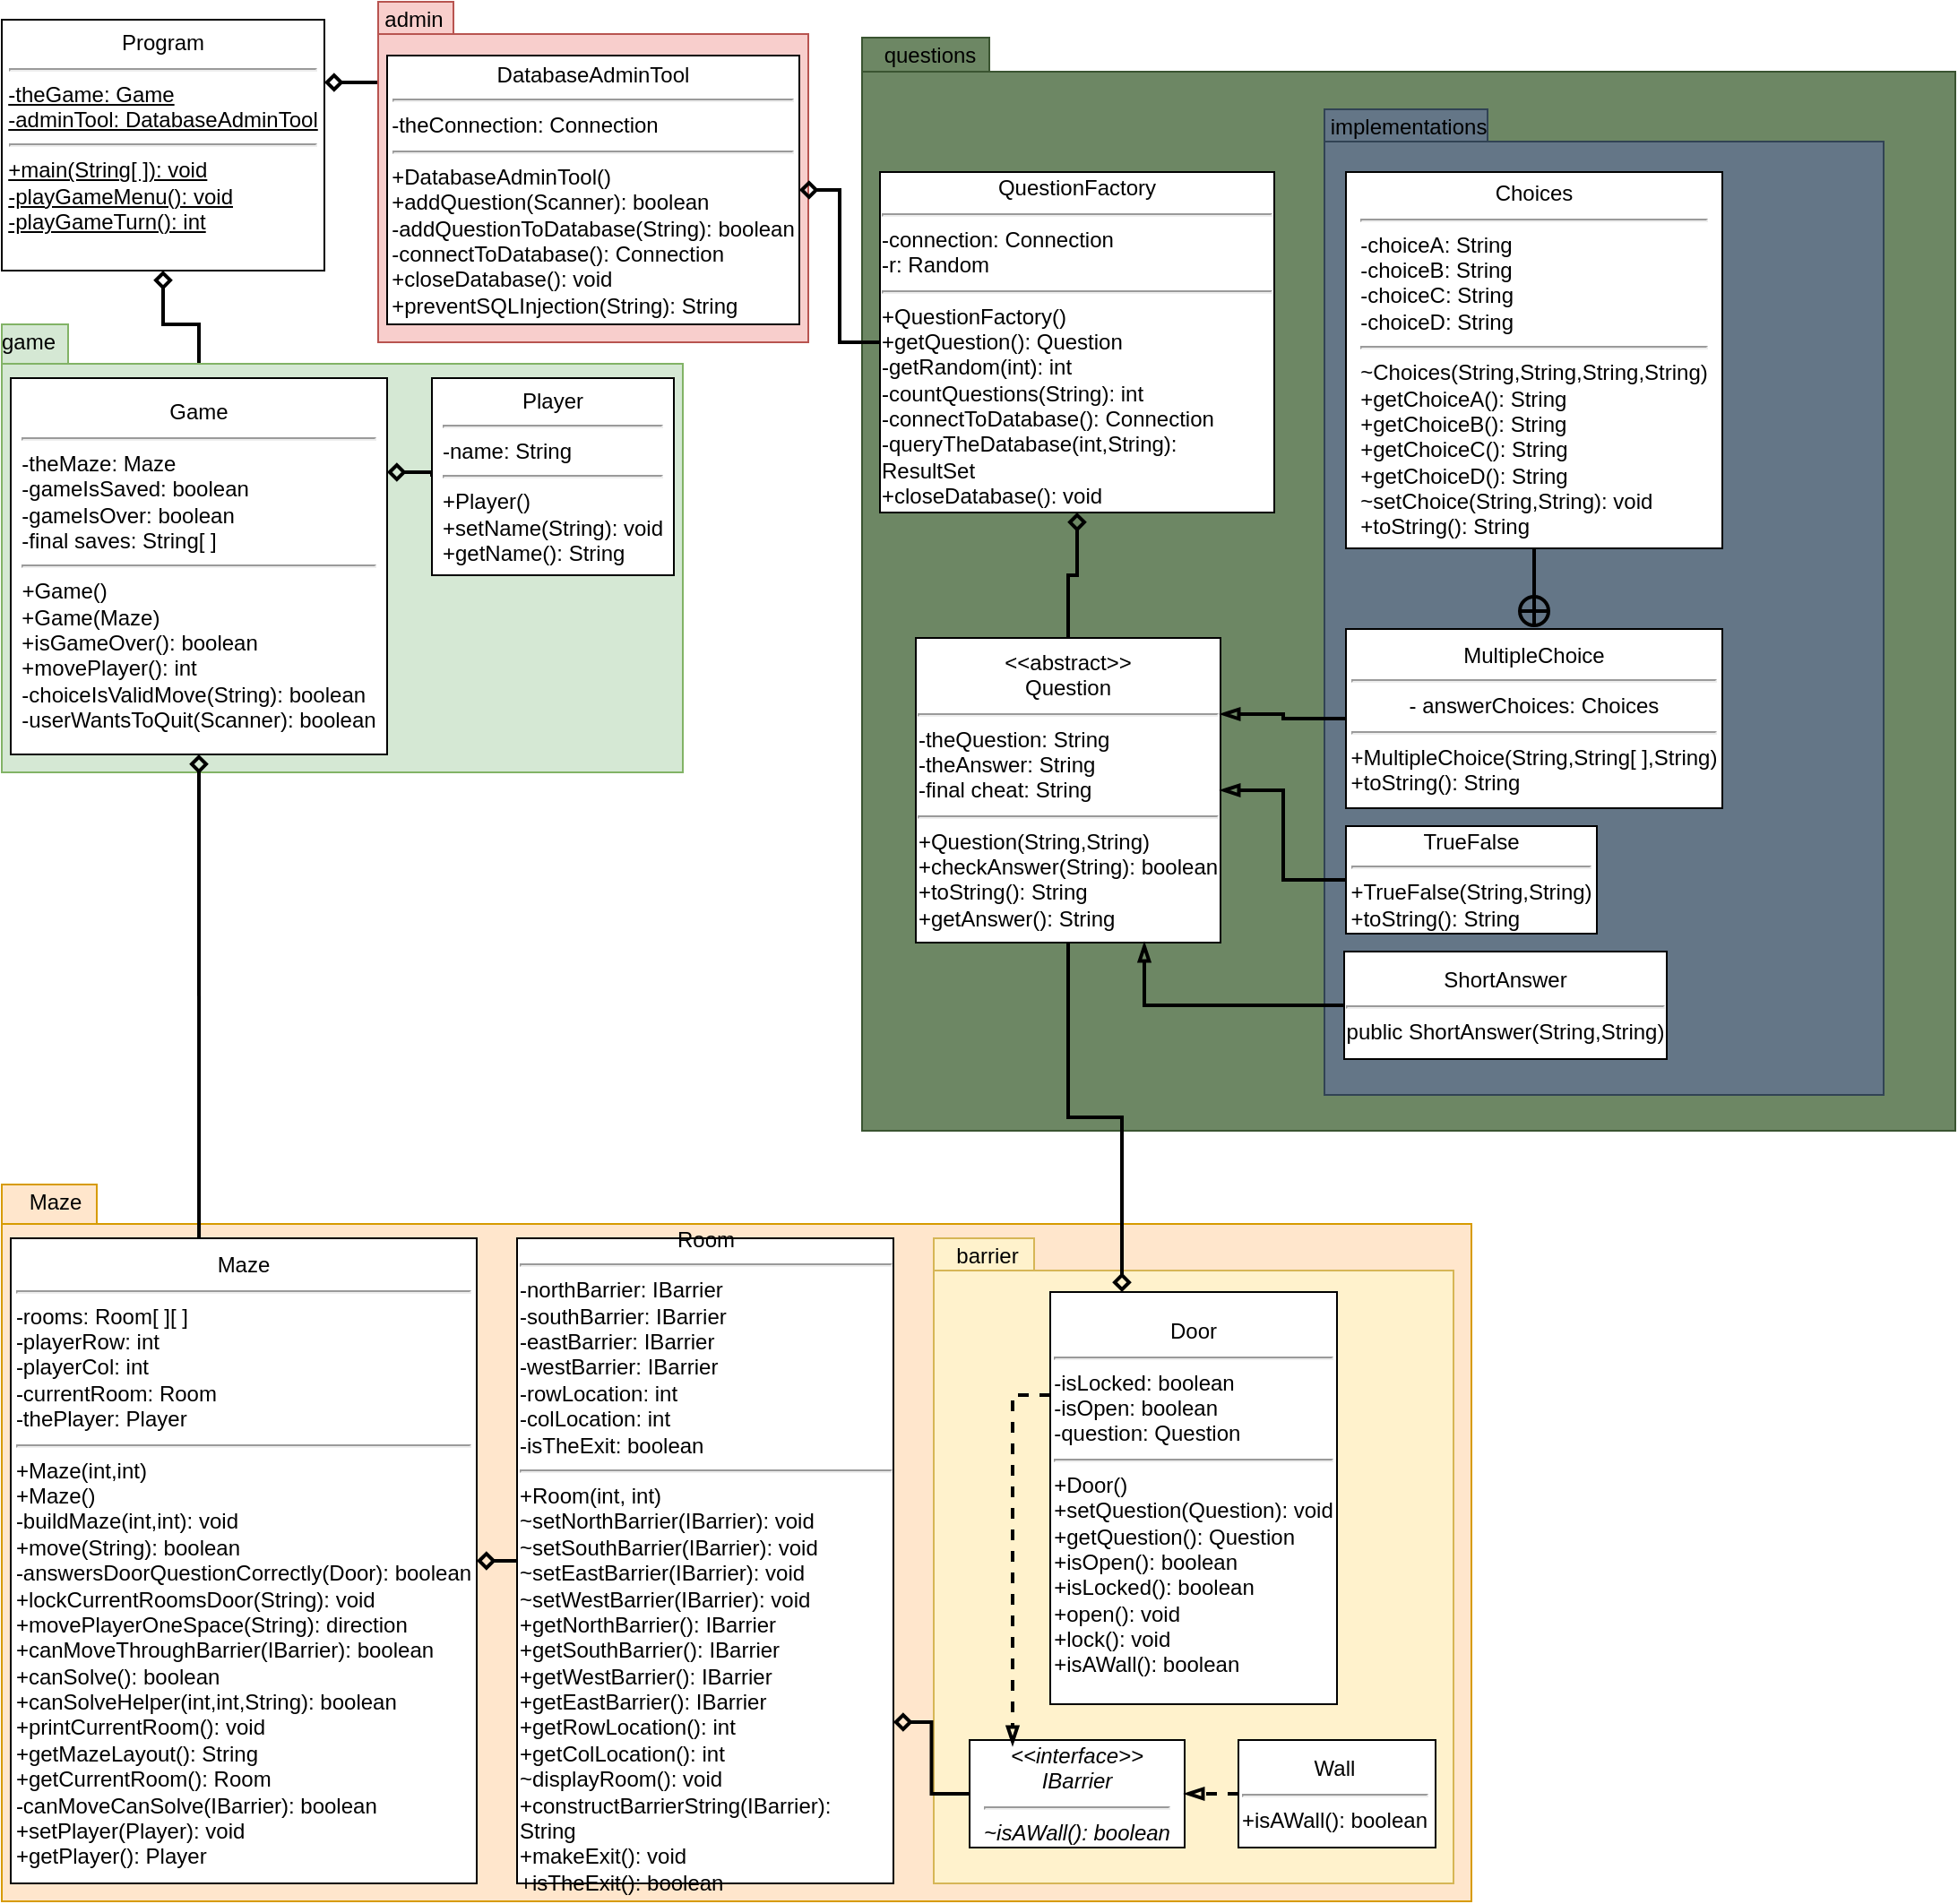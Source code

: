 <mxfile version="12.3.9" type="device" pages="1"><diagram id="ZL2UQIt_tTEJSknM8N-D" name="Page-1"><mxGraphModel dx="1038" dy="575" grid="1" gridSize="10" guides="1" tooltips="1" connect="1" arrows="1" fold="1" page="1" pageScale="1" pageWidth="850" pageHeight="1100" math="0" shadow="0"><root><mxCell id="0"/><mxCell id="1" parent="0"/><mxCell id="xHYXAECL-l1Zmg_uK4yf-15" value="" style="shape=folder;fontStyle=1;spacingTop=10;tabWidth=53;tabHeight=22;tabPosition=left;html=1;fillColor=#ffe6cc;strokeColor=#d79b00;" parent="1" vertex="1"><mxGeometry x="10" y="680" width="820" height="400" as="geometry"/></mxCell><mxCell id="xHYXAECL-l1Zmg_uK4yf-23" value="" style="shape=folder;fontStyle=1;spacingTop=10;tabWidth=56;tabHeight=18;tabPosition=left;html=1;fillColor=#fff2cc;strokeColor=#d6b656;" parent="1" vertex="1"><mxGeometry x="530" y="710" width="290" height="360" as="geometry"/></mxCell><mxCell id="xHYXAECL-l1Zmg_uK4yf-42" value="" style="shape=folder;fontStyle=1;spacingTop=10;tabWidth=71;tabHeight=19;tabPosition=left;html=1;fillColor=#6d8764;strokeColor=#3A5431;fontColor=#ffffff;" parent="1" vertex="1"><mxGeometry x="490" y="40" width="610" height="610" as="geometry"/></mxCell><mxCell id="xHYXAECL-l1Zmg_uK4yf-7" style="edgeStyle=orthogonalEdgeStyle;rounded=0;orthogonalLoop=1;jettySize=auto;html=1;exitX=1;exitY=0.25;exitDx=0;exitDy=0;entryX=0;entryY=0.153;entryDx=0;entryDy=0;entryPerimeter=0;startArrow=diamond;startFill=0;endArrow=none;endFill=0;strokeWidth=2;" parent="1" source="xHYXAECL-l1Zmg_uK4yf-1" target="xHYXAECL-l1Zmg_uK4yf-4" edge="1"><mxGeometry relative="1" as="geometry"/></mxCell><mxCell id="xHYXAECL-l1Zmg_uK4yf-63" style="edgeStyle=orthogonalEdgeStyle;rounded=0;jumpStyle=none;orthogonalLoop=1;jettySize=auto;html=1;exitX=0.5;exitY=1;exitDx=0;exitDy=0;entryX=0.5;entryY=0;entryDx=0;entryDy=0;startArrow=diamond;startFill=0;endArrow=none;endFill=0;strokeWidth=2;" parent="1" source="xHYXAECL-l1Zmg_uK4yf-1" target="xHYXAECL-l1Zmg_uK4yf-12" edge="1"><mxGeometry relative="1" as="geometry"/></mxCell><mxCell id="xHYXAECL-l1Zmg_uK4yf-1" value="&lt;div&gt;Program&lt;/div&gt;&lt;div&gt;&lt;hr&gt;&lt;div align=&quot;left&quot;&gt;&lt;u&gt;-theGame: Game&lt;/u&gt;&lt;/div&gt;&lt;div align=&quot;left&quot;&gt;&lt;u&gt;-adminTool: DatabaseAdminTool&lt;br&gt;&lt;/u&gt;&lt;/div&gt;&lt;div align=&quot;left&quot;&gt;&lt;hr&gt;&lt;u&gt;+main(String[ ]): void&lt;/u&gt;&lt;/div&gt;&lt;/div&gt;&lt;div align=&quot;left&quot;&gt;&lt;u&gt;-playGameMenu(): void&lt;/u&gt;&lt;/div&gt;&lt;div align=&quot;left&quot;&gt;&lt;u&gt;-playGameTurn(): int&lt;/u&gt;&lt;br&gt;&lt;/div&gt;&lt;div&gt;&lt;br&gt;&lt;/div&gt;" style="rounded=0;whiteSpace=wrap;html=1;" parent="1" vertex="1"><mxGeometry x="10" y="30" width="180" height="140" as="geometry"/></mxCell><mxCell id="xHYXAECL-l1Zmg_uK4yf-2" value="" style="shape=folder;fontStyle=1;spacingTop=10;tabWidth=42;tabHeight=18;tabPosition=left;html=1;fillColor=#f8cecc;strokeColor=#b85450;" parent="1" vertex="1"><mxGeometry x="220" y="20" width="240" height="190" as="geometry"/></mxCell><mxCell id="xHYXAECL-l1Zmg_uK4yf-3" value="admin" style="text;html=1;strokeColor=none;fillColor=none;align=center;verticalAlign=middle;whiteSpace=wrap;rounded=0;" parent="1" vertex="1"><mxGeometry x="220" y="20" width="40" height="20" as="geometry"/></mxCell><mxCell id="xHYXAECL-l1Zmg_uK4yf-54" style="edgeStyle=orthogonalEdgeStyle;rounded=0;jumpStyle=none;orthogonalLoop=1;jettySize=auto;html=1;exitX=1;exitY=0.5;exitDx=0;exitDy=0;entryX=0;entryY=0.5;entryDx=0;entryDy=0;startArrow=diamond;startFill=0;endArrow=none;endFill=0;strokeWidth=2;" parent="1" source="xHYXAECL-l1Zmg_uK4yf-4" target="xHYXAECL-l1Zmg_uK4yf-39" edge="1"><mxGeometry relative="1" as="geometry"/></mxCell><mxCell id="xHYXAECL-l1Zmg_uK4yf-4" value="&lt;div&gt;DatabaseAdminTool&lt;/div&gt;&lt;div&gt;&lt;hr&gt;&lt;div align=&quot;left&quot;&gt;-theConnection: Connection&lt;/div&gt;&lt;/div&gt;&lt;div align=&quot;left&quot;&gt;&lt;hr&gt;+DatabaseAdminTool()&lt;/div&gt;&lt;div align=&quot;left&quot;&gt;+addQuestion(Scanner): boolean&lt;/div&gt;&lt;div align=&quot;left&quot;&gt;-addQuestionToDatabase(String): boolean&lt;/div&gt;&lt;div align=&quot;left&quot;&gt;-connectToDatabase(): Connection&lt;/div&gt;&lt;div align=&quot;left&quot;&gt;+closeDatabase(): void&lt;/div&gt;&lt;div align=&quot;left&quot;&gt;+preventSQLInjection(String): String&lt;br&gt;&lt;/div&gt;" style="rounded=0;whiteSpace=wrap;html=1;" parent="1" vertex="1"><mxGeometry x="225" y="50" width="230" height="150" as="geometry"/></mxCell><mxCell id="xHYXAECL-l1Zmg_uK4yf-8" value="" style="shape=folder;fontStyle=1;spacingTop=10;tabWidth=37;tabHeight=22;tabPosition=left;html=1;fillColor=#d5e8d4;strokeColor=#82b366;" parent="1" vertex="1"><mxGeometry x="10" y="200" width="380" height="250" as="geometry"/></mxCell><mxCell id="xHYXAECL-l1Zmg_uK4yf-9" value="game" style="text;html=1;strokeColor=none;fillColor=none;align=center;verticalAlign=middle;whiteSpace=wrap;rounded=0;" parent="1" vertex="1"><mxGeometry x="10" y="200" width="30" height="20" as="geometry"/></mxCell><mxCell id="xHYXAECL-l1Zmg_uK4yf-14" style="edgeStyle=orthogonalEdgeStyle;rounded=0;orthogonalLoop=1;jettySize=auto;html=1;exitX=1;exitY=0.25;exitDx=0;exitDy=0;entryX=0;entryY=0.5;entryDx=0;entryDy=0;startArrow=diamond;startFill=0;endArrow=none;endFill=0;strokeWidth=2;" parent="1" source="xHYXAECL-l1Zmg_uK4yf-12" target="xHYXAECL-l1Zmg_uK4yf-13" edge="1"><mxGeometry relative="1" as="geometry"/></mxCell><mxCell id="xHYXAECL-l1Zmg_uK4yf-19" style="edgeStyle=orthogonalEdgeStyle;rounded=0;orthogonalLoop=1;jettySize=auto;html=1;exitX=0.5;exitY=1;exitDx=0;exitDy=0;entryX=0.404;entryY=0.014;entryDx=0;entryDy=0;entryPerimeter=0;startArrow=diamond;startFill=0;endArrow=none;endFill=0;strokeWidth=2;" parent="1" source="xHYXAECL-l1Zmg_uK4yf-12" target="xHYXAECL-l1Zmg_uK4yf-17" edge="1"><mxGeometry relative="1" as="geometry"/></mxCell><mxCell id="xHYXAECL-l1Zmg_uK4yf-12" value="&lt;div&gt;Game&lt;/div&gt;&lt;div&gt;&lt;hr&gt;&lt;div align=&quot;left&quot;&gt;-theMaze: Maze&lt;/div&gt;&lt;/div&gt;&lt;div align=&quot;left&quot;&gt;-gameIsSaved: boolean&lt;/div&gt;&lt;div align=&quot;left&quot;&gt;-gameIsOver: boolean&lt;/div&gt;&lt;div align=&quot;left&quot;&gt;-final saves: String[ ]&lt;/div&gt;&lt;div align=&quot;left&quot;&gt;&lt;hr&gt;&lt;i&gt;+&lt;/i&gt;Game()&lt;/div&gt;&lt;div align=&quot;left&quot;&gt;+Game(Maze)&lt;/div&gt;&lt;div align=&quot;left&quot;&gt;+isGameOver(): boolean&lt;/div&gt;&lt;div align=&quot;left&quot;&gt;+movePlayer(): int&lt;br&gt;&lt;/div&gt;&lt;div align=&quot;left&quot;&gt;-choiceIsValidMove(String): boolean&lt;/div&gt;&lt;div align=&quot;left&quot;&gt;-userWantsToQuit(Scanner): boolean&lt;br&gt;&lt;/div&gt;" style="whiteSpace=wrap;html=1;aspect=fixed;" parent="1" vertex="1"><mxGeometry x="15" y="230" width="210" height="210" as="geometry"/></mxCell><mxCell id="xHYXAECL-l1Zmg_uK4yf-13" value="&lt;div&gt;Player&lt;/div&gt;&lt;div&gt;&lt;hr&gt;&lt;div align=&quot;left&quot;&gt;-name: String&lt;/div&gt;&lt;/div&gt;&lt;div align=&quot;left&quot;&gt;&lt;hr&gt;+Player()&lt;/div&gt;&lt;div align=&quot;left&quot;&gt;+setName(String): void&lt;/div&gt;&lt;div align=&quot;left&quot;&gt;+getName(): String&lt;br&gt;&lt;/div&gt;" style="rounded=0;whiteSpace=wrap;html=1;" parent="1" vertex="1"><mxGeometry x="250" y="230" width="135" height="110" as="geometry"/></mxCell><mxCell id="xHYXAECL-l1Zmg_uK4yf-16" value="Maze" style="text;html=1;strokeColor=none;fillColor=none;align=center;verticalAlign=middle;whiteSpace=wrap;rounded=0;" parent="1" vertex="1"><mxGeometry x="20" y="680" width="40" height="20" as="geometry"/></mxCell><mxCell id="xHYXAECL-l1Zmg_uK4yf-22" style="edgeStyle=orthogonalEdgeStyle;rounded=0;orthogonalLoop=1;jettySize=auto;html=1;exitX=1;exitY=0.5;exitDx=0;exitDy=0;entryX=0;entryY=0.5;entryDx=0;entryDy=0;startArrow=diamond;startFill=0;endArrow=none;endFill=0;strokeWidth=2;" parent="1" source="xHYXAECL-l1Zmg_uK4yf-17" target="xHYXAECL-l1Zmg_uK4yf-18" edge="1"><mxGeometry relative="1" as="geometry"/></mxCell><mxCell id="xHYXAECL-l1Zmg_uK4yf-17" value="&lt;div&gt;Maze&lt;/div&gt;&lt;div&gt;&lt;hr&gt;&lt;div align=&quot;left&quot;&gt;-rooms: Room[ ][ ]&lt;/div&gt;&lt;div align=&quot;left&quot;&gt;-playerRow: int&lt;/div&gt;&lt;div align=&quot;left&quot;&gt;-playerCol: int&lt;/div&gt;&lt;div align=&quot;left&quot;&gt;-currentRoom: Room&lt;/div&gt;&lt;div align=&quot;left&quot;&gt;-thePlayer: Player&lt;/div&gt;&lt;div align=&quot;left&quot;&gt;&lt;hr&gt;+Maze(int,int)&lt;/div&gt;&lt;div align=&quot;left&quot;&gt;+Maze()&lt;br&gt;&lt;/div&gt;&lt;div align=&quot;left&quot;&gt;-buildMaze(int,int): void&lt;/div&gt;&lt;div align=&quot;left&quot;&gt;+move(String): boolean&lt;/div&gt;&lt;div align=&quot;left&quot;&gt;-answersDoorQuestionCorrectly(Door): boolean&lt;/div&gt;&lt;div align=&quot;left&quot;&gt;+lockCurrentRoomsDoor(String): void&lt;/div&gt;&lt;div align=&quot;left&quot;&gt;+movePlayerOneSpace(String): direction&lt;/div&gt;&lt;div align=&quot;left&quot;&gt;+canMoveThroughBarrier(IBarrier): boolean&lt;/div&gt;&lt;div align=&quot;left&quot;&gt;+canSolve(): boolean&lt;/div&gt;&lt;div align=&quot;left&quot;&gt;+canSolveHelper(int,int,String): boolean&lt;/div&gt;&lt;div align=&quot;left&quot;&gt;+printCurrentRoom(): void&lt;/div&gt;&lt;div align=&quot;left&quot;&gt;+getMazeLayout(): String&lt;/div&gt;&lt;div align=&quot;left&quot;&gt;+getCurrentRoom(): Room&lt;/div&gt;&lt;div align=&quot;left&quot;&gt;-canMoveCanSolve(IBarrier): boolean&lt;/div&gt;&lt;div align=&quot;left&quot;&gt;+setPlayer(Player): void&lt;/div&gt;&lt;div align=&quot;left&quot;&gt;+getPlayer(): Player&lt;br&gt;&lt;/div&gt;&lt;/div&gt;" style="rounded=0;whiteSpace=wrap;html=1;" parent="1" vertex="1"><mxGeometry x="15" y="710" width="260" height="360" as="geometry"/></mxCell><mxCell id="xHYXAECL-l1Zmg_uK4yf-50" style="edgeStyle=orthogonalEdgeStyle;rounded=0;jumpStyle=none;orthogonalLoop=1;jettySize=auto;html=1;exitX=1;exitY=0.75;exitDx=0;exitDy=0;entryX=0;entryY=0.5;entryDx=0;entryDy=0;startArrow=diamond;startFill=0;endArrow=none;endFill=0;strokeWidth=2;" parent="1" source="xHYXAECL-l1Zmg_uK4yf-18" target="xHYXAECL-l1Zmg_uK4yf-26" edge="1"><mxGeometry relative="1" as="geometry"/></mxCell><mxCell id="xHYXAECL-l1Zmg_uK4yf-18" value="&lt;div&gt;Room&lt;/div&gt;&lt;div&gt;&lt;hr&gt;&lt;div align=&quot;left&quot;&gt;-northBarrier: IBarrier&lt;/div&gt;&lt;/div&gt;&lt;div align=&quot;left&quot;&gt;-southBarrier: IBarrier&lt;/div&gt;&lt;div align=&quot;left&quot;&gt;-eastBarrier: IBarrier&lt;/div&gt;&lt;div align=&quot;left&quot;&gt;-westBarrier: IBarrier&lt;/div&gt;&lt;div align=&quot;left&quot;&gt;-rowLocation: int&lt;/div&gt;&lt;div align=&quot;left&quot;&gt;-colLocation: int&lt;br&gt;&lt;/div&gt;&lt;div align=&quot;left&quot;&gt;-isTheExit: boolean&lt;/div&gt;&lt;div align=&quot;left&quot;&gt;&lt;hr&gt;+Room(int, int)&lt;/div&gt;&lt;div align=&quot;left&quot;&gt;~setNorthBarrier(IBarrier): void&lt;/div&gt;&lt;div align=&quot;left&quot;&gt;~setSouthBarrier(IBarrier): void&lt;/div&gt;&lt;div align=&quot;left&quot;&gt;~setEastBarrier(IBarrier): void&lt;/div&gt;&lt;div align=&quot;left&quot;&gt;~setWestBarrier(IBarrier): void&lt;/div&gt;&lt;div align=&quot;left&quot;&gt;+getNorthBarrier(): IBarrier&lt;/div&gt;&lt;div align=&quot;left&quot;&gt;+getSouthBarrier(): IBarrier&lt;/div&gt;&lt;div align=&quot;left&quot;&gt;+getWestBarrier(): IBarrier&lt;/div&gt;&lt;div align=&quot;left&quot;&gt;+getEastBarrier(): IBarrier&lt;/div&gt;&lt;div align=&quot;left&quot;&gt;+getRowLocation(): int&lt;/div&gt;&lt;div align=&quot;left&quot;&gt;+getColLocation(): int&lt;br&gt;&lt;/div&gt;&lt;div align=&quot;left&quot;&gt;~displayRoom(): void&lt;/div&gt;&lt;div align=&quot;left&quot;&gt;+constructBarrierString(IBarrier): String&lt;/div&gt;&lt;div align=&quot;left&quot;&gt;+makeExit(): void&lt;/div&gt;&lt;div align=&quot;left&quot;&gt;+isTheExit(): boolean&lt;br&gt;&lt;/div&gt;" style="rounded=0;whiteSpace=wrap;html=1;" parent="1" vertex="1"><mxGeometry x="297.5" y="710" width="210" height="360" as="geometry"/></mxCell><mxCell id="xHYXAECL-l1Zmg_uK4yf-25" value="barrier" style="text;html=1;strokeColor=none;fillColor=none;align=center;verticalAlign=middle;whiteSpace=wrap;rounded=0;" parent="1" vertex="1"><mxGeometry x="540" y="710" width="40" height="20" as="geometry"/></mxCell><mxCell id="xHYXAECL-l1Zmg_uK4yf-26" value="&lt;div&gt;&lt;i&gt;&amp;lt;&amp;lt;interface&amp;gt;&amp;gt;&lt;/i&gt;&lt;/div&gt;&lt;div&gt;&lt;i&gt;IBarrier&lt;/i&gt;&lt;/div&gt;&lt;div&gt;&lt;hr&gt;&lt;div align=&quot;left&quot;&gt;&lt;i&gt;~isAWall(): boolean&lt;/i&gt;&lt;br&gt;&lt;/div&gt;&lt;/div&gt;" style="rounded=0;whiteSpace=wrap;html=1;" parent="1" vertex="1"><mxGeometry x="550" y="990" width="120" height="60" as="geometry"/></mxCell><mxCell id="xHYXAECL-l1Zmg_uK4yf-38" style="edgeStyle=orthogonalEdgeStyle;rounded=0;jumpStyle=none;orthogonalLoop=1;jettySize=auto;html=1;exitX=0;exitY=0.25;exitDx=0;exitDy=0;entryX=0.2;entryY=0.05;entryDx=0;entryDy=0;entryPerimeter=0;startArrow=none;startFill=0;endArrow=blockThin;endFill=0;strokeWidth=2;dashed=1;" parent="1" source="xHYXAECL-l1Zmg_uK4yf-27" target="xHYXAECL-l1Zmg_uK4yf-26" edge="1"><mxGeometry relative="1" as="geometry"/></mxCell><mxCell id="xHYXAECL-l1Zmg_uK4yf-52" style="edgeStyle=orthogonalEdgeStyle;rounded=0;jumpStyle=none;orthogonalLoop=1;jettySize=auto;html=1;exitX=0.25;exitY=0;exitDx=0;exitDy=0;entryX=0.5;entryY=1;entryDx=0;entryDy=0;startArrow=diamond;startFill=0;endArrow=none;endFill=0;strokeWidth=2;" parent="1" source="xHYXAECL-l1Zmg_uK4yf-27" target="xHYXAECL-l1Zmg_uK4yf-43" edge="1"><mxGeometry relative="1" as="geometry"/></mxCell><mxCell id="xHYXAECL-l1Zmg_uK4yf-27" value="&lt;div&gt;Door&lt;/div&gt;&lt;div&gt;&lt;hr&gt;&lt;div align=&quot;left&quot;&gt;-isLocked: boolean&lt;/div&gt;&lt;/div&gt;&lt;div align=&quot;left&quot;&gt;-isOpen: boolean&lt;/div&gt;&lt;div align=&quot;left&quot;&gt;-question: Question&lt;/div&gt;&lt;div align=&quot;left&quot;&gt;&lt;hr&gt;+Door()&lt;/div&gt;&lt;div align=&quot;left&quot;&gt;+setQuestion(Question): void&lt;/div&gt;&lt;div align=&quot;left&quot;&gt;+getQuestion(): Question&lt;/div&gt;&lt;div align=&quot;left&quot;&gt;+isOpen(): boolean&lt;/div&gt;&lt;div align=&quot;left&quot;&gt;+isLocked(): boolean&lt;/div&gt;&lt;div align=&quot;left&quot;&gt;+open(): void&lt;/div&gt;&lt;div align=&quot;left&quot;&gt;+lock(): void&lt;/div&gt;&lt;div align=&quot;left&quot;&gt;+isAWall(): boolean&lt;br&gt;&lt;/div&gt;" style="rounded=0;whiteSpace=wrap;html=1;" parent="1" vertex="1"><mxGeometry x="595" y="740" width="160" height="230" as="geometry"/></mxCell><mxCell id="xHYXAECL-l1Zmg_uK4yf-32" style="edgeStyle=orthogonalEdgeStyle;rounded=0;orthogonalLoop=1;jettySize=auto;html=1;exitX=0;exitY=0.5;exitDx=0;exitDy=0;entryX=1;entryY=0.5;entryDx=0;entryDy=0;dashed=1;startArrow=none;startFill=0;endArrow=blockThin;endFill=0;strokeWidth=2;" parent="1" source="xHYXAECL-l1Zmg_uK4yf-28" target="xHYXAECL-l1Zmg_uK4yf-26" edge="1"><mxGeometry relative="1" as="geometry"/></mxCell><mxCell id="xHYXAECL-l1Zmg_uK4yf-28" value="&lt;div align=&quot;center&quot;&gt;Wall&lt;/div&gt;&lt;div align=&quot;left&quot;&gt;&lt;hr&gt;&lt;div&gt;+isAWall(): boolean&lt;br&gt;&lt;/div&gt;&lt;/div&gt;" style="rounded=0;whiteSpace=wrap;html=1;align=left;" parent="1" vertex="1"><mxGeometry x="700" y="990" width="110" height="60" as="geometry"/></mxCell><mxCell id="xHYXAECL-l1Zmg_uK4yf-53" style="edgeStyle=orthogonalEdgeStyle;rounded=0;jumpStyle=none;orthogonalLoop=1;jettySize=auto;html=1;exitX=0.5;exitY=1;exitDx=0;exitDy=0;entryX=0.5;entryY=0;entryDx=0;entryDy=0;startArrow=diamond;startFill=0;endArrow=none;endFill=0;strokeWidth=2;" parent="1" source="xHYXAECL-l1Zmg_uK4yf-39" target="xHYXAECL-l1Zmg_uK4yf-43" edge="1"><mxGeometry relative="1" as="geometry"/></mxCell><mxCell id="xHYXAECL-l1Zmg_uK4yf-39" value="&lt;div&gt;QuestionFactory&lt;/div&gt;&lt;div&gt;&lt;hr&gt;&lt;div align=&quot;left&quot;&gt;-connection: Connection&lt;/div&gt;&lt;/div&gt;&lt;div align=&quot;left&quot;&gt;-r: Random&lt;/div&gt;&lt;div align=&quot;left&quot;&gt;&lt;hr&gt;+QuestionFactory()&lt;/div&gt;&lt;div align=&quot;left&quot;&gt;+getQuestion(): Question&lt;/div&gt;&lt;div align=&quot;left&quot;&gt;-getRandom(int): int&lt;/div&gt;&lt;div align=&quot;left&quot;&gt;-countQuestions(String): int&lt;/div&gt;&lt;div align=&quot;left&quot;&gt;-connectToDatabase(): Connection&lt;/div&gt;&lt;div align=&quot;left&quot;&gt;-queryTheDatabase(int,String): ResultSet&lt;br&gt;&lt;/div&gt;&lt;div align=&quot;left&quot;&gt;+closeDatabase(): void&lt;br&gt;&lt;/div&gt;" style="rounded=0;whiteSpace=wrap;html=1;strokeWidth=1;" parent="1" vertex="1"><mxGeometry x="500" y="115" width="220" height="190" as="geometry"/></mxCell><mxCell id="xHYXAECL-l1Zmg_uK4yf-43" value="&lt;div&gt;&amp;lt;&amp;lt;abstract&amp;gt;&amp;gt;&lt;/div&gt;&lt;div&gt;Question&lt;/div&gt;&lt;div&gt;&lt;hr&gt;&lt;div align=&quot;left&quot;&gt;-theQuestion: String&lt;/div&gt;&lt;/div&gt;&lt;div align=&quot;left&quot;&gt;-theAnswer: String&lt;/div&gt;&lt;div align=&quot;left&quot;&gt;-final cheat: String&lt;/div&gt;&lt;div align=&quot;left&quot;&gt;&lt;hr&gt;+Question(String,String)&lt;/div&gt;&lt;div align=&quot;left&quot;&gt;+checkAnswer(String): boolean&lt;/div&gt;&lt;div align=&quot;left&quot;&gt;+toString(): String&lt;/div&gt;&lt;div align=&quot;left&quot;&gt;+getAnswer(): String&lt;br&gt;&lt;/div&gt;" style="rounded=0;whiteSpace=wrap;html=1;" parent="1" vertex="1"><mxGeometry x="520" y="375" width="170" height="170" as="geometry"/></mxCell><mxCell id="xHYXAECL-l1Zmg_uK4yf-45" value="" style="shape=folder;fontStyle=1;spacingTop=10;tabWidth=91;tabHeight=18;tabPosition=left;html=1;fillColor=#647687;strokeColor=#314354;fontColor=#ffffff;" parent="1" vertex="1"><mxGeometry x="748" y="80" width="312" height="550" as="geometry"/></mxCell><mxCell id="xHYXAECL-l1Zmg_uK4yf-59" style="edgeStyle=orthogonalEdgeStyle;rounded=0;jumpStyle=none;orthogonalLoop=1;jettySize=auto;html=1;exitX=0;exitY=0.5;exitDx=0;exitDy=0;entryX=0.75;entryY=1;entryDx=0;entryDy=0;startArrow=none;startFill=0;endArrow=blockThin;endFill=0;strokeWidth=2;" parent="1" source="xHYXAECL-l1Zmg_uK4yf-46" target="xHYXAECL-l1Zmg_uK4yf-43" edge="1"><mxGeometry relative="1" as="geometry"/></mxCell><mxCell id="xHYXAECL-l1Zmg_uK4yf-46" value="&lt;div&gt;ShortAnswer&lt;/div&gt;&lt;div&gt;&lt;hr&gt;public ShortAnswer(String,String)&lt;br&gt;&lt;/div&gt;" style="rounded=0;whiteSpace=wrap;html=1;" parent="1" vertex="1"><mxGeometry x="759" y="550" width="180" height="60" as="geometry"/></mxCell><mxCell id="xHYXAECL-l1Zmg_uK4yf-58" style="edgeStyle=orthogonalEdgeStyle;rounded=0;jumpStyle=none;orthogonalLoop=1;jettySize=auto;html=1;exitX=0;exitY=0.5;exitDx=0;exitDy=0;entryX=1;entryY=0.5;entryDx=0;entryDy=0;startArrow=none;startFill=0;endArrow=blockThin;endFill=0;strokeWidth=2;" parent="1" source="xHYXAECL-l1Zmg_uK4yf-47" target="xHYXAECL-l1Zmg_uK4yf-43" edge="1"><mxGeometry relative="1" as="geometry"/></mxCell><mxCell id="xHYXAECL-l1Zmg_uK4yf-47" value="&lt;div&gt;TrueFalse&lt;/div&gt;&lt;hr&gt;&lt;div align=&quot;left&quot;&gt;+TrueFalse(String,String)&lt;/div&gt;&lt;div align=&quot;left&quot;&gt;+toString(): String&lt;br&gt;&lt;/div&gt;" style="rounded=0;whiteSpace=wrap;html=1;" parent="1" vertex="1"><mxGeometry x="760" y="480" width="140" height="60" as="geometry"/></mxCell><mxCell id="xHYXAECL-l1Zmg_uK4yf-57" style="edgeStyle=orthogonalEdgeStyle;rounded=0;jumpStyle=none;orthogonalLoop=1;jettySize=auto;html=1;exitX=0;exitY=0.5;exitDx=0;exitDy=0;entryX=1;entryY=0.25;entryDx=0;entryDy=0;startArrow=none;startFill=0;endArrow=blockThin;endFill=0;strokeWidth=2;" parent="1" source="xHYXAECL-l1Zmg_uK4yf-48" target="xHYXAECL-l1Zmg_uK4yf-43" edge="1"><mxGeometry relative="1" as="geometry"/></mxCell><mxCell id="xHYXAECL-l1Zmg_uK4yf-48" value="&lt;div&gt;MultipleChoice&lt;/div&gt;&lt;div&gt;&lt;hr&gt;- answerChoices: Choices&lt;br&gt;&lt;/div&gt;&lt;div&gt;&lt;hr&gt;&lt;div align=&quot;left&quot;&gt;+MultipleChoice(String,String[ ],String)&lt;/div&gt;&lt;/div&gt;&lt;div align=&quot;left&quot;&gt;+toString(): String&lt;/div&gt;" style="rounded=0;whiteSpace=wrap;html=1;" parent="1" vertex="1"><mxGeometry x="760" y="370" width="210" height="100" as="geometry"/></mxCell><mxCell id="xHYXAECL-l1Zmg_uK4yf-60" style="edgeStyle=orthogonalEdgeStyle;rounded=0;jumpStyle=none;orthogonalLoop=1;jettySize=auto;html=1;exitX=0.5;exitY=1;exitDx=0;exitDy=0;entryX=0.5;entryY=0;entryDx=0;entryDy=0;startArrow=none;startFill=0;endArrow=circlePlus;endFill=0;strokeWidth=2;" parent="1" source="xHYXAECL-l1Zmg_uK4yf-49" target="xHYXAECL-l1Zmg_uK4yf-48" edge="1"><mxGeometry relative="1" as="geometry"/></mxCell><mxCell id="xHYXAECL-l1Zmg_uK4yf-49" value="&lt;div&gt;Choices&lt;/div&gt;&lt;div&gt;&lt;hr&gt;&lt;div align=&quot;left&quot;&gt;-choiceA: String&lt;/div&gt;&lt;/div&gt;&lt;div align=&quot;left&quot;&gt;-choiceB: String&lt;/div&gt;&lt;div align=&quot;left&quot;&gt;-choiceC: String&lt;/div&gt;&lt;div align=&quot;left&quot;&gt;-choiceD: String&lt;/div&gt;&lt;div align=&quot;left&quot;&gt;&lt;hr&gt;~Choices(String,String,String,String)&lt;/div&gt;&lt;div align=&quot;left&quot;&gt;+getChoiceA(): String&lt;/div&gt;&lt;div align=&quot;left&quot;&gt;+getChoiceB(): String&lt;/div&gt;&lt;div align=&quot;left&quot;&gt;+getChoiceC(): String&lt;/div&gt;&lt;div align=&quot;left&quot;&gt;+getChoiceD(): String&lt;/div&gt;&lt;div align=&quot;left&quot;&gt;~setChoice(String,String): void&lt;/div&gt;&lt;div align=&quot;left&quot;&gt;+toString(): String&lt;br&gt;&lt;/div&gt;" style="whiteSpace=wrap;html=1;aspect=fixed;strokeWidth=1;" parent="1" vertex="1"><mxGeometry x="760" y="115" width="210" height="210" as="geometry"/></mxCell><mxCell id="xHYXAECL-l1Zmg_uK4yf-61" value="questions" style="text;html=1;strokeColor=none;fillColor=none;align=center;verticalAlign=middle;whiteSpace=wrap;rounded=0;" parent="1" vertex="1"><mxGeometry x="508" y="40" width="40" height="20" as="geometry"/></mxCell><mxCell id="xHYXAECL-l1Zmg_uK4yf-62" value="implementations" style="text;html=1;strokeColor=none;fillColor=none;align=center;verticalAlign=middle;whiteSpace=wrap;rounded=0;" parent="1" vertex="1"><mxGeometry x="775" y="80" width="40" height="20" as="geometry"/></mxCell></root></mxGraphModel></diagram></mxfile>